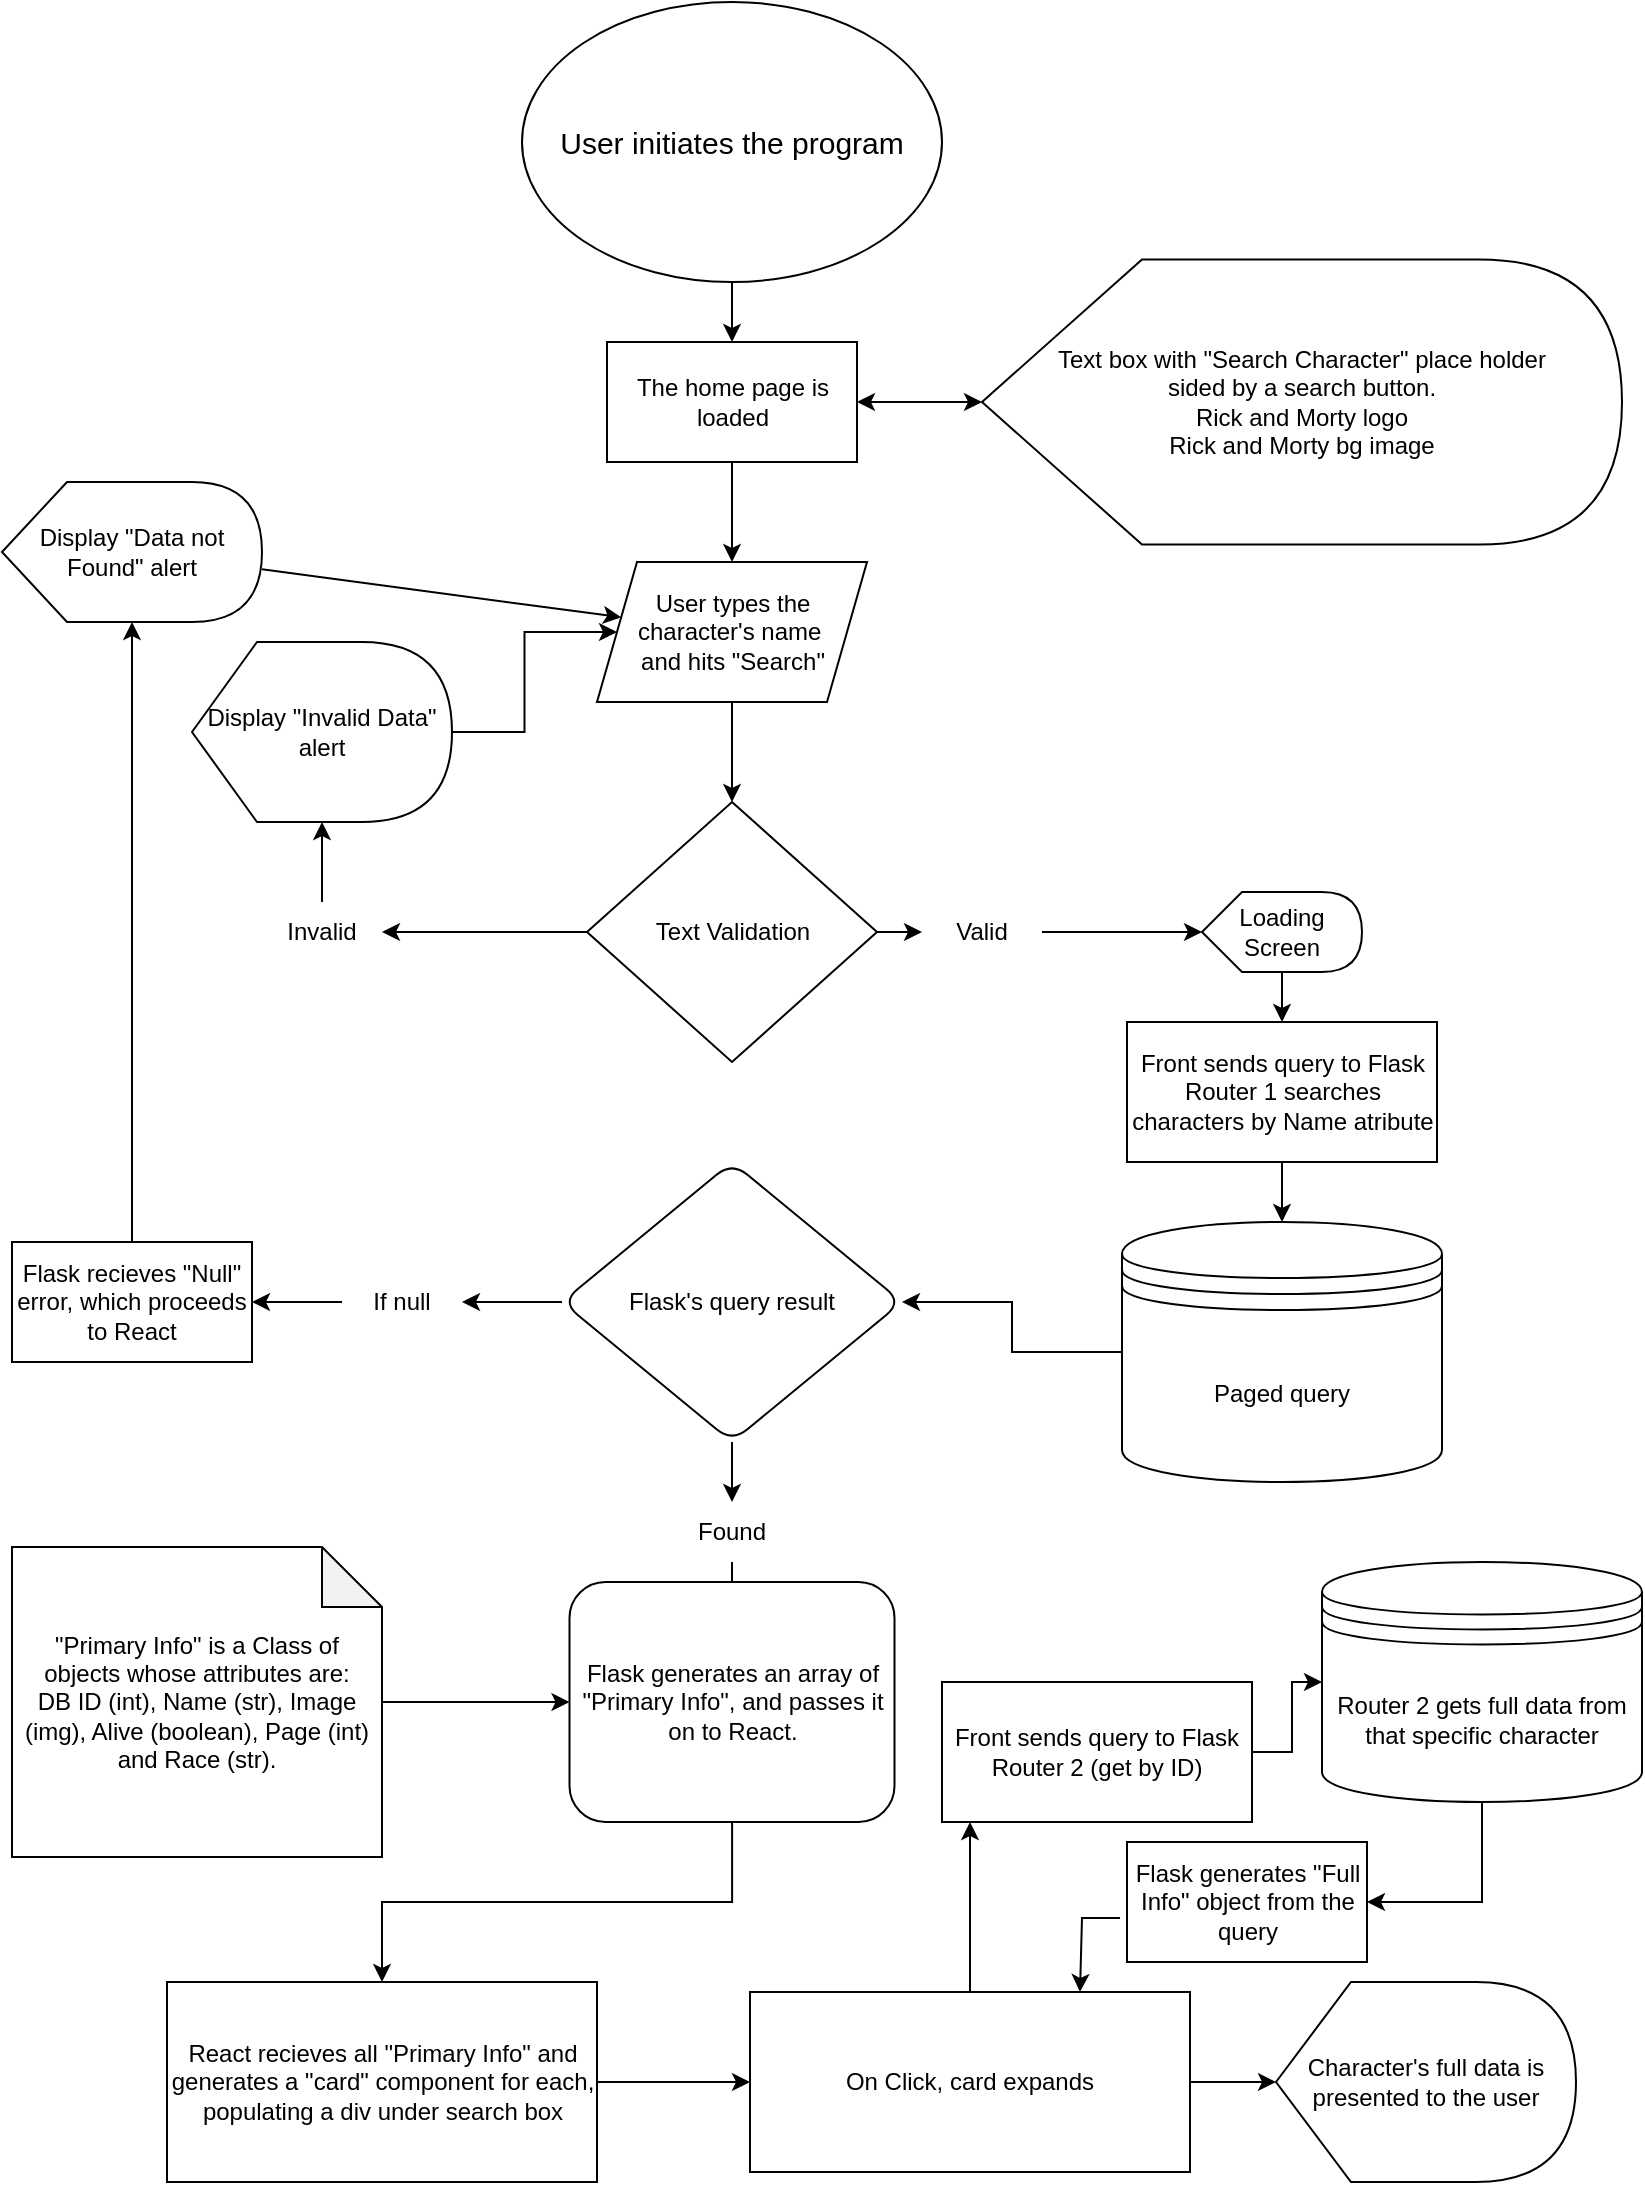 <mxfile version="23.1.2" type="github">
  <diagram name="Página-1" id="O3iFv-DqFvRqpsGsKOC1">
    <mxGraphModel dx="880" dy="468" grid="1" gridSize="10" guides="1" tooltips="1" connect="1" arrows="1" fold="1" page="1" pageScale="1" pageWidth="827" pageHeight="1169" math="0" shadow="0">
      <root>
        <mxCell id="0" />
        <mxCell id="1" parent="0" />
        <mxCell id="YqfYZ3x6uEaxX8tetajO-6" value="" style="edgeStyle=orthogonalEdgeStyle;rounded=0;orthogonalLoop=1;jettySize=auto;html=1;" parent="1" source="YqfYZ3x6uEaxX8tetajO-2" target="YqfYZ3x6uEaxX8tetajO-3" edge="1">
          <mxGeometry relative="1" as="geometry" />
        </mxCell>
        <mxCell id="YqfYZ3x6uEaxX8tetajO-2" value="&lt;font style=&quot;font-size: 15px;&quot;&gt;User initiates the program&lt;/font&gt;" style="ellipse;whiteSpace=wrap;html=1;" parent="1" vertex="1">
          <mxGeometry x="300" y="10" width="210" height="140" as="geometry" />
        </mxCell>
        <mxCell id="YqfYZ3x6uEaxX8tetajO-10" value="" style="edgeStyle=orthogonalEdgeStyle;rounded=0;orthogonalLoop=1;jettySize=auto;html=1;" parent="1" source="YqfYZ3x6uEaxX8tetajO-11" target="YqfYZ3x6uEaxX8tetajO-9" edge="1">
          <mxGeometry relative="1" as="geometry" />
        </mxCell>
        <mxCell id="YqfYZ3x6uEaxX8tetajO-3" value="The home page is loaded" style="rounded=0;whiteSpace=wrap;html=1;" parent="1" vertex="1">
          <mxGeometry x="342.5" y="180" width="125" height="60" as="geometry" />
        </mxCell>
        <mxCell id="YqfYZ3x6uEaxX8tetajO-7" value="Text box with &quot;Search Character&quot; place holder&lt;br&gt;sided by a search button.&lt;br&gt;Rick and Morty logo&lt;br&gt;Rick and Morty bg image" style="shape=display;whiteSpace=wrap;html=1;" parent="1" vertex="1">
          <mxGeometry x="530" y="138.75" width="320" height="142.5" as="geometry" />
        </mxCell>
        <mxCell id="YqfYZ3x6uEaxX8tetajO-14" value="" style="edgeStyle=orthogonalEdgeStyle;rounded=0;orthogonalLoop=1;jettySize=auto;html=1;" parent="1" source="YqfYZ3x6uEaxX8tetajO-17" target="YqfYZ3x6uEaxX8tetajO-37" edge="1">
          <mxGeometry relative="1" as="geometry">
            <mxPoint x="200" y="355" as="targetPoint" />
          </mxGeometry>
        </mxCell>
        <mxCell id="YqfYZ3x6uEaxX8tetajO-19" value="" style="edgeStyle=orthogonalEdgeStyle;rounded=0;orthogonalLoop=1;jettySize=auto;html=1;" parent="1" source="YqfYZ3x6uEaxX8tetajO-9" target="YqfYZ3x6uEaxX8tetajO-16" edge="1">
          <mxGeometry relative="1" as="geometry" />
        </mxCell>
        <mxCell id="YqfYZ3x6uEaxX8tetajO-9" value="Text Validation" style="rhombus;whiteSpace=wrap;html=1;" parent="1" vertex="1">
          <mxGeometry x="332.5" y="410" width="145" height="130" as="geometry" />
        </mxCell>
        <mxCell id="YqfYZ3x6uEaxX8tetajO-12" value="" style="edgeStyle=orthogonalEdgeStyle;rounded=0;orthogonalLoop=1;jettySize=auto;html=1;" parent="1" source="YqfYZ3x6uEaxX8tetajO-3" target="YqfYZ3x6uEaxX8tetajO-11" edge="1">
          <mxGeometry relative="1" as="geometry">
            <mxPoint x="405" y="240" as="sourcePoint" />
            <mxPoint x="405" y="430" as="targetPoint" />
          </mxGeometry>
        </mxCell>
        <mxCell id="YqfYZ3x6uEaxX8tetajO-11" value="User types the&lt;br style=&quot;border-color: var(--border-color);&quot;&gt;character&#39;s name&amp;nbsp;&lt;br&gt;and hits &quot;Search&quot;" style="shape=parallelogram;perimeter=parallelogramPerimeter;whiteSpace=wrap;html=1;fixedSize=1;" parent="1" vertex="1">
          <mxGeometry x="337.5" y="290" width="135" height="70" as="geometry" />
        </mxCell>
        <mxCell id="YqfYZ3x6uEaxX8tetajO-15" value="" style="edgeStyle=orthogonalEdgeStyle;rounded=0;orthogonalLoop=1;jettySize=auto;html=1;" parent="1" source="YqfYZ3x6uEaxX8tetajO-37" target="YqfYZ3x6uEaxX8tetajO-11" edge="1">
          <mxGeometry relative="1" as="geometry">
            <mxPoint x="260" y="325" as="sourcePoint" />
          </mxGeometry>
        </mxCell>
        <mxCell id="YqfYZ3x6uEaxX8tetajO-21" value="" style="edgeStyle=orthogonalEdgeStyle;rounded=0;orthogonalLoop=1;jettySize=auto;html=1;" parent="1" source="YqfYZ3x6uEaxX8tetajO-48" target="YqfYZ3x6uEaxX8tetajO-31" edge="1">
          <mxGeometry relative="1" as="geometry">
            <mxPoint x="600" y="475" as="targetPoint" />
            <Array as="points" />
          </mxGeometry>
        </mxCell>
        <mxCell id="YqfYZ3x6uEaxX8tetajO-16" value="Valid" style="text;html=1;strokeColor=none;fillColor=none;align=center;verticalAlign=middle;whiteSpace=wrap;rounded=0;" parent="1" vertex="1">
          <mxGeometry x="500" y="460" width="60" height="30" as="geometry" />
        </mxCell>
        <mxCell id="YqfYZ3x6uEaxX8tetajO-18" value="" style="edgeStyle=orthogonalEdgeStyle;rounded=0;orthogonalLoop=1;jettySize=auto;html=1;" parent="1" source="YqfYZ3x6uEaxX8tetajO-9" target="YqfYZ3x6uEaxX8tetajO-17" edge="1">
          <mxGeometry relative="1" as="geometry">
            <mxPoint x="333" y="475" as="sourcePoint" />
            <mxPoint x="200" y="355" as="targetPoint" />
          </mxGeometry>
        </mxCell>
        <mxCell id="YqfYZ3x6uEaxX8tetajO-17" value="Invalid" style="text;html=1;strokeColor=none;fillColor=none;align=center;verticalAlign=middle;whiteSpace=wrap;rounded=0;" parent="1" vertex="1">
          <mxGeometry x="170" y="460" width="60" height="30" as="geometry" />
        </mxCell>
        <mxCell id="YqfYZ3x6uEaxX8tetajO-23" value="" style="edgeStyle=orthogonalEdgeStyle;rounded=0;orthogonalLoop=1;jettySize=auto;html=1;" parent="1" source="YqfYZ3x6uEaxX8tetajO-31" target="YqfYZ3x6uEaxX8tetajO-33" edge="1">
          <mxGeometry relative="1" as="geometry">
            <mxPoint x="685" y="527.5" as="sourcePoint" />
            <mxPoint x="685" y="630" as="targetPoint" />
          </mxGeometry>
        </mxCell>
        <mxCell id="YqfYZ3x6uEaxX8tetajO-25" value="" style="edgeStyle=orthogonalEdgeStyle;rounded=0;orthogonalLoop=1;jettySize=auto;html=1;" parent="1" source="YqfYZ3x6uEaxX8tetajO-33" target="YqfYZ3x6uEaxX8tetajO-24" edge="1">
          <mxGeometry relative="1" as="geometry">
            <mxPoint x="625" y="660" as="sourcePoint" />
          </mxGeometry>
        </mxCell>
        <mxCell id="YqfYZ3x6uEaxX8tetajO-27" value="" style="edgeStyle=orthogonalEdgeStyle;rounded=0;orthogonalLoop=1;jettySize=auto;html=1;" parent="1" source="YqfYZ3x6uEaxX8tetajO-24" edge="1">
          <mxGeometry relative="1" as="geometry">
            <mxPoint x="270" y="660" as="targetPoint" />
          </mxGeometry>
        </mxCell>
        <mxCell id="YqfYZ3x6uEaxX8tetajO-40" value="" style="edgeStyle=orthogonalEdgeStyle;rounded=0;orthogonalLoop=1;jettySize=auto;html=1;" parent="1" source="YqfYZ3x6uEaxX8tetajO-41" target="YqfYZ3x6uEaxX8tetajO-39" edge="1">
          <mxGeometry relative="1" as="geometry" />
        </mxCell>
        <mxCell id="YqfYZ3x6uEaxX8tetajO-24" value="Flask&#39;s query result" style="rhombus;whiteSpace=wrap;html=1;rounded=1;" parent="1" vertex="1">
          <mxGeometry x="320" y="590" width="170" height="140" as="geometry" />
        </mxCell>
        <mxCell id="YqfYZ3x6uEaxX8tetajO-30" value="" style="edgeStyle=orthogonalEdgeStyle;rounded=0;orthogonalLoop=1;jettySize=auto;html=1;" parent="1" source="YqfYZ3x6uEaxX8tetajO-34" target="YqfYZ3x6uEaxX8tetajO-29" edge="1">
          <mxGeometry relative="1" as="geometry" />
        </mxCell>
        <mxCell id="YqfYZ3x6uEaxX8tetajO-28" value="If null" style="text;html=1;strokeColor=none;fillColor=none;align=center;verticalAlign=middle;whiteSpace=wrap;rounded=0;" parent="1" vertex="1">
          <mxGeometry x="210" y="645" width="60" height="30" as="geometry" />
        </mxCell>
        <mxCell id="YqfYZ3x6uEaxX8tetajO-29" value="Display &quot;Data not Found&quot; alert" style="shape=display;whiteSpace=wrap;html=1;" parent="1" vertex="1">
          <mxGeometry x="40" y="250" width="130" height="70" as="geometry" />
        </mxCell>
        <mxCell id="YqfYZ3x6uEaxX8tetajO-31" value="Front sends query to Flask&lt;br style=&quot;border-color: var(--border-color);&quot;&gt;Router 1 searches characters by Name atribute" style="rounded=0;whiteSpace=wrap;html=1;" parent="1" vertex="1">
          <mxGeometry x="602.5" y="520" width="155" height="70" as="geometry" />
        </mxCell>
        <mxCell id="YqfYZ3x6uEaxX8tetajO-33" value="Paged query" style="shape=datastore;whiteSpace=wrap;html=1;" parent="1" vertex="1">
          <mxGeometry x="600" y="620" width="160" height="130" as="geometry" />
        </mxCell>
        <mxCell id="YqfYZ3x6uEaxX8tetajO-35" value="" style="edgeStyle=orthogonalEdgeStyle;rounded=0;orthogonalLoop=1;jettySize=auto;html=1;" parent="1" source="YqfYZ3x6uEaxX8tetajO-28" target="YqfYZ3x6uEaxX8tetajO-34" edge="1">
          <mxGeometry relative="1" as="geometry">
            <mxPoint x="210" y="660" as="sourcePoint" />
            <mxPoint x="105" y="560" as="targetPoint" />
          </mxGeometry>
        </mxCell>
        <mxCell id="YqfYZ3x6uEaxX8tetajO-34" value="Flask recieves &quot;Null&quot; error, which proceeds to React" style="rounded=0;whiteSpace=wrap;html=1;" parent="1" vertex="1">
          <mxGeometry x="45" y="630" width="120" height="60" as="geometry" />
        </mxCell>
        <mxCell id="YqfYZ3x6uEaxX8tetajO-36" value="" style="endArrow=classic;html=1;rounded=0;" parent="1" source="YqfYZ3x6uEaxX8tetajO-29" target="YqfYZ3x6uEaxX8tetajO-11" edge="1">
          <mxGeometry width="50" height="50" relative="1" as="geometry">
            <mxPoint x="390" y="600" as="sourcePoint" />
            <mxPoint x="440" y="550" as="targetPoint" />
          </mxGeometry>
        </mxCell>
        <mxCell id="YqfYZ3x6uEaxX8tetajO-37" value="Display &quot;Invalid Data&quot; alert" style="shape=display;whiteSpace=wrap;html=1;" parent="1" vertex="1">
          <mxGeometry x="135" y="330" width="130" height="90" as="geometry" />
        </mxCell>
        <mxCell id="YqfYZ3x6uEaxX8tetajO-50" value="" style="edgeStyle=orthogonalEdgeStyle;rounded=0;orthogonalLoop=1;jettySize=auto;html=1;" parent="1" source="YqfYZ3x6uEaxX8tetajO-39" target="YqfYZ3x6uEaxX8tetajO-47" edge="1">
          <mxGeometry relative="1" as="geometry" />
        </mxCell>
        <mxCell id="YqfYZ3x6uEaxX8tetajO-39" value="Flask generates an array of &quot;Primary Info&quot;, and passes it on to React." style="rounded=1;whiteSpace=wrap;html=1;" parent="1" vertex="1">
          <mxGeometry x="323.75" y="800" width="162.5" height="120" as="geometry" />
        </mxCell>
        <mxCell id="YqfYZ3x6uEaxX8tetajO-42" value="" style="edgeStyle=orthogonalEdgeStyle;rounded=0;orthogonalLoop=1;jettySize=auto;html=1;" parent="1" source="YqfYZ3x6uEaxX8tetajO-24" target="YqfYZ3x6uEaxX8tetajO-41" edge="1">
          <mxGeometry relative="1" as="geometry">
            <mxPoint x="405" y="730" as="sourcePoint" />
            <mxPoint x="405" y="840" as="targetPoint" />
          </mxGeometry>
        </mxCell>
        <mxCell id="YqfYZ3x6uEaxX8tetajO-41" value="Found" style="text;html=1;strokeColor=none;fillColor=none;align=center;verticalAlign=middle;whiteSpace=wrap;rounded=0;" parent="1" vertex="1">
          <mxGeometry x="375" y="760" width="60" height="30" as="geometry" />
        </mxCell>
        <mxCell id="YqfYZ3x6uEaxX8tetajO-44" value="" style="edgeStyle=orthogonalEdgeStyle;rounded=0;orthogonalLoop=1;jettySize=auto;html=1;" parent="1" source="YqfYZ3x6uEaxX8tetajO-43" target="YqfYZ3x6uEaxX8tetajO-39" edge="1">
          <mxGeometry relative="1" as="geometry" />
        </mxCell>
        <mxCell id="YqfYZ3x6uEaxX8tetajO-43" value="&quot;Primary Info&quot; is a Class of objects whose attributes are:&lt;br&gt;DB ID (int), Name (str), Image (img), Alive (boolean), Page (int) and Race (str)." style="shape=note;whiteSpace=wrap;html=1;backgroundOutline=1;darkOpacity=0.05;" parent="1" vertex="1">
          <mxGeometry x="45" y="782.5" width="185" height="155" as="geometry" />
        </mxCell>
        <mxCell id="YqfYZ3x6uEaxX8tetajO-45" value="" style="endArrow=classic;startArrow=classic;html=1;rounded=0;exitX=1;exitY=0.5;exitDx=0;exitDy=0;" parent="1" source="YqfYZ3x6uEaxX8tetajO-3" target="YqfYZ3x6uEaxX8tetajO-7" edge="1">
          <mxGeometry width="50" height="50" relative="1" as="geometry">
            <mxPoint x="390" y="400" as="sourcePoint" />
            <mxPoint x="440" y="350" as="targetPoint" />
          </mxGeometry>
        </mxCell>
        <mxCell id="iNBopYPBDYlACGniuQu2-2" value="" style="edgeStyle=orthogonalEdgeStyle;rounded=0;orthogonalLoop=1;jettySize=auto;html=1;" parent="1" source="YqfYZ3x6uEaxX8tetajO-47" target="iNBopYPBDYlACGniuQu2-1" edge="1">
          <mxGeometry relative="1" as="geometry" />
        </mxCell>
        <mxCell id="YqfYZ3x6uEaxX8tetajO-47" value="React recieves all &quot;Primary Info&quot; and generates a &quot;card&quot; component for each, populating a div under search box" style="rounded=0;whiteSpace=wrap;html=1;" parent="1" vertex="1">
          <mxGeometry x="122.5" y="1000" width="215" height="100" as="geometry" />
        </mxCell>
        <mxCell id="YqfYZ3x6uEaxX8tetajO-49" value="" style="edgeStyle=orthogonalEdgeStyle;rounded=0;orthogonalLoop=1;jettySize=auto;html=1;" parent="1" source="YqfYZ3x6uEaxX8tetajO-16" target="YqfYZ3x6uEaxX8tetajO-48" edge="1">
          <mxGeometry relative="1" as="geometry">
            <mxPoint x="560" y="475" as="sourcePoint" />
            <mxPoint x="683" y="520" as="targetPoint" />
            <Array as="points" />
          </mxGeometry>
        </mxCell>
        <mxCell id="YqfYZ3x6uEaxX8tetajO-48" value="Loading&lt;br&gt;Screen" style="shape=display;whiteSpace=wrap;html=1;" parent="1" vertex="1">
          <mxGeometry x="640" y="455" width="80" height="40" as="geometry" />
        </mxCell>
        <mxCell id="iNBopYPBDYlACGniuQu2-7" value="" style="edgeStyle=orthogonalEdgeStyle;rounded=0;orthogonalLoop=1;jettySize=auto;html=1;" parent="1" source="iNBopYPBDYlACGniuQu2-1" target="iNBopYPBDYlACGniuQu2-6" edge="1">
          <mxGeometry relative="1" as="geometry" />
        </mxCell>
        <mxCell id="ZVf1ANk5R0DjCQCFn_qH-2" value="" style="edgeStyle=orthogonalEdgeStyle;rounded=0;orthogonalLoop=1;jettySize=auto;html=1;" edge="1" parent="1" source="iNBopYPBDYlACGniuQu2-1" target="ZVf1ANk5R0DjCQCFn_qH-1">
          <mxGeometry relative="1" as="geometry">
            <Array as="points">
              <mxPoint x="524" y="960" />
              <mxPoint x="524" y="960" />
            </Array>
          </mxGeometry>
        </mxCell>
        <mxCell id="iNBopYPBDYlACGniuQu2-1" value="On Click, card expands" style="whiteSpace=wrap;html=1;rounded=0;" parent="1" vertex="1">
          <mxGeometry x="414" y="1005" width="220" height="90" as="geometry" />
        </mxCell>
        <mxCell id="iNBopYPBDYlACGniuQu2-5" value="" style="edgeStyle=orthogonalEdgeStyle;rounded=0;orthogonalLoop=1;jettySize=auto;html=1;exitX=0.5;exitY=1;exitDx=0;exitDy=0;entryX=1;entryY=0.5;entryDx=0;entryDy=0;" parent="1" source="iNBopYPBDYlACGniuQu2-4" edge="1" target="ZVf1ANk5R0DjCQCFn_qH-4">
          <mxGeometry relative="1" as="geometry">
            <mxPoint x="560" y="1000" as="targetPoint" />
          </mxGeometry>
        </mxCell>
        <mxCell id="iNBopYPBDYlACGniuQu2-4" value="Router 2 gets full data from that specific character" style="shape=datastore;whiteSpace=wrap;html=1;" parent="1" vertex="1">
          <mxGeometry x="700" y="790" width="160" height="120" as="geometry" />
        </mxCell>
        <mxCell id="iNBopYPBDYlACGniuQu2-6" value="Character&#39;s full data is presented to the user" style="shape=display;whiteSpace=wrap;html=1;" parent="1" vertex="1">
          <mxGeometry x="677" y="1000" width="150" height="100" as="geometry" />
        </mxCell>
        <mxCell id="ZVf1ANk5R0DjCQCFn_qH-3" value="" style="edgeStyle=orthogonalEdgeStyle;rounded=0;orthogonalLoop=1;jettySize=auto;html=1;" edge="1" parent="1" source="ZVf1ANk5R0DjCQCFn_qH-1" target="iNBopYPBDYlACGniuQu2-4">
          <mxGeometry relative="1" as="geometry" />
        </mxCell>
        <mxCell id="ZVf1ANk5R0DjCQCFn_qH-1" value="Front sends query to Flask&lt;br style=&quot;border-color: var(--border-color);&quot;&gt;Router 2 (get by ID)" style="rounded=0;whiteSpace=wrap;html=1;" vertex="1" parent="1">
          <mxGeometry x="510" y="850" width="155" height="70" as="geometry" />
        </mxCell>
        <mxCell id="ZVf1ANk5R0DjCQCFn_qH-4" value="Flask generates &quot;Full Info&quot; object from the query" style="rounded=0;whiteSpace=wrap;html=1;" vertex="1" parent="1">
          <mxGeometry x="602.5" y="930" width="120" height="60" as="geometry" />
        </mxCell>
        <mxCell id="ZVf1ANk5R0DjCQCFn_qH-5" value="" style="endArrow=classic;html=1;rounded=0;exitX=-0.029;exitY=0.633;exitDx=0;exitDy=0;exitPerimeter=0;entryX=0.75;entryY=0;entryDx=0;entryDy=0;" edge="1" parent="1" source="ZVf1ANk5R0DjCQCFn_qH-4" target="iNBopYPBDYlACGniuQu2-1">
          <mxGeometry width="50" height="50" relative="1" as="geometry">
            <mxPoint x="430" y="970" as="sourcePoint" />
            <mxPoint x="480" y="920" as="targetPoint" />
            <Array as="points">
              <mxPoint x="580" y="968" />
            </Array>
          </mxGeometry>
        </mxCell>
      </root>
    </mxGraphModel>
  </diagram>
</mxfile>
